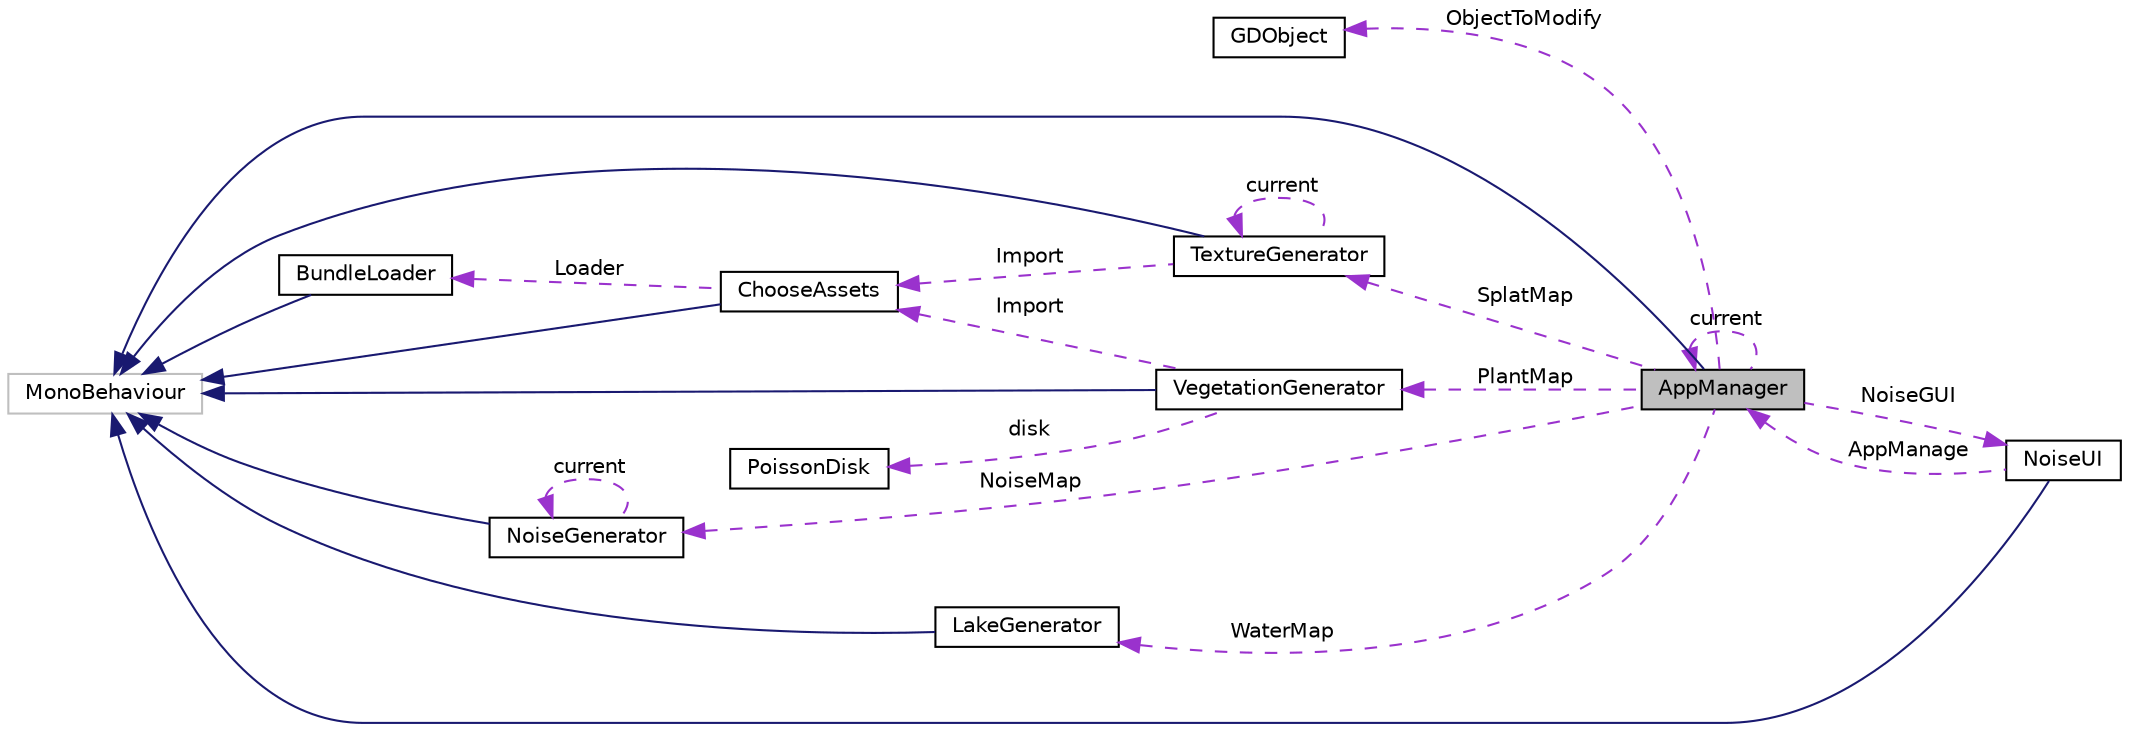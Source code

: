 digraph "AppManager"
{
  edge [fontname="Helvetica",fontsize="10",labelfontname="Helvetica",labelfontsize="10"];
  node [fontname="Helvetica",fontsize="10",shape=record];
  rankdir="LR";
  Node2 [label="AppManager",height=0.2,width=0.4,color="black", fillcolor="grey75", style="filled", fontcolor="black"];
  Node3 -> Node2 [dir="back",color="midnightblue",fontsize="10",style="solid",fontname="Helvetica"];
  Node3 [label="MonoBehaviour",height=0.2,width=0.4,color="grey75", fillcolor="white", style="filled"];
  Node2 -> Node2 [dir="back",color="darkorchid3",fontsize="10",style="dashed",label=" current" ,fontname="Helvetica"];
  Node4 -> Node2 [dir="back",color="darkorchid3",fontsize="10",style="dashed",label=" PlantMap" ,fontname="Helvetica"];
  Node4 [label="VegetationGenerator",height=0.2,width=0.4,color="black", fillcolor="white", style="filled",URL="$class_vegetation_generator.html",tooltip="Places trees randomly on the map "];
  Node3 -> Node4 [dir="back",color="midnightblue",fontsize="10",style="solid",fontname="Helvetica"];
  Node5 -> Node4 [dir="back",color="darkorchid3",fontsize="10",style="dashed",label=" disk" ,fontname="Helvetica"];
  Node5 [label="PoissonDisk",height=0.2,width=0.4,color="black", fillcolor="white", style="filled",URL="$class_poisson_disk.html"];
  Node6 -> Node4 [dir="back",color="darkorchid3",fontsize="10",style="dashed",label=" Import" ,fontname="Helvetica"];
  Node6 [label="ChooseAssets",height=0.2,width=0.4,color="black", fillcolor="white", style="filled",URL="$class_choose_assets.html",tooltip="Used when the user desires to import new assets in to the editor loads assets from the bundles that w..."];
  Node3 -> Node6 [dir="back",color="midnightblue",fontsize="10",style="solid",fontname="Helvetica"];
  Node7 -> Node6 [dir="back",color="darkorchid3",fontsize="10",style="dashed",label=" Loader" ,fontname="Helvetica"];
  Node7 [label="BundleLoader",height=0.2,width=0.4,color="black", fillcolor="white", style="filled",URL="$class_bundle_loader.html",tooltip="Load available bundles "];
  Node3 -> Node7 [dir="back",color="midnightblue",fontsize="10",style="solid",fontname="Helvetica"];
  Node8 -> Node2 [dir="back",color="darkorchid3",fontsize="10",style="dashed",label=" SplatMap" ,fontname="Helvetica"];
  Node8 [label="TextureGenerator",height=0.2,width=0.4,color="black", fillcolor="white", style="filled",URL="$class_texture_generator.html",tooltip="Texture generator imports the textures into the terrain data splatPrototypes The imported textures ar..."];
  Node3 -> Node8 [dir="back",color="midnightblue",fontsize="10",style="solid",fontname="Helvetica"];
  Node8 -> Node8 [dir="back",color="darkorchid3",fontsize="10",style="dashed",label=" current" ,fontname="Helvetica"];
  Node6 -> Node8 [dir="back",color="darkorchid3",fontsize="10",style="dashed",label=" Import" ,fontname="Helvetica"];
  Node9 -> Node2 [dir="back",color="darkorchid3",fontsize="10",style="dashed",label=" NoiseMap" ,fontname="Helvetica"];
  Node9 [label="NoiseGenerator",height=0.2,width=0.4,color="black", fillcolor="white", style="filled",URL="$class_noise_generator.html",tooltip="Used to generate a noisemap Data from this map is used through the whole project "];
  Node3 -> Node9 [dir="back",color="midnightblue",fontsize="10",style="solid",fontname="Helvetica"];
  Node9 -> Node9 [dir="back",color="darkorchid3",fontsize="10",style="dashed",label=" current" ,fontname="Helvetica"];
  Node10 -> Node2 [dir="back",color="darkorchid3",fontsize="10",style="dashed",label=" WaterMap" ,fontname="Helvetica"];
  Node10 [label="LakeGenerator",height=0.2,width=0.4,color="black", fillcolor="white", style="filled",URL="$class_lake_generator.html"];
  Node3 -> Node10 [dir="back",color="midnightblue",fontsize="10",style="solid",fontname="Helvetica"];
  Node11 -> Node2 [dir="back",color="darkorchid3",fontsize="10",style="dashed",label=" ObjectToModify" ,fontname="Helvetica"];
  Node11 [label="GDObject",height=0.2,width=0.4,color="black", fillcolor="white", style="filled",URL="$class_g_d_object.html",tooltip="Data class that will be used to generate the trees onto the therrain "];
  Node12 -> Node2 [dir="back",color="darkorchid3",fontsize="10",style="dashed",label=" NoiseGUI" ,fontname="Helvetica"];
  Node12 [label="NoiseUI",height=0.2,width=0.4,color="black", fillcolor="white", style="filled",URL="$class_noise_u_i.html",tooltip="Used to link values of the interface to the generator "];
  Node3 -> Node12 [dir="back",color="midnightblue",fontsize="10",style="solid",fontname="Helvetica"];
  Node2 -> Node12 [dir="back",color="darkorchid3",fontsize="10",style="dashed",label=" AppManage" ,fontname="Helvetica"];
}
